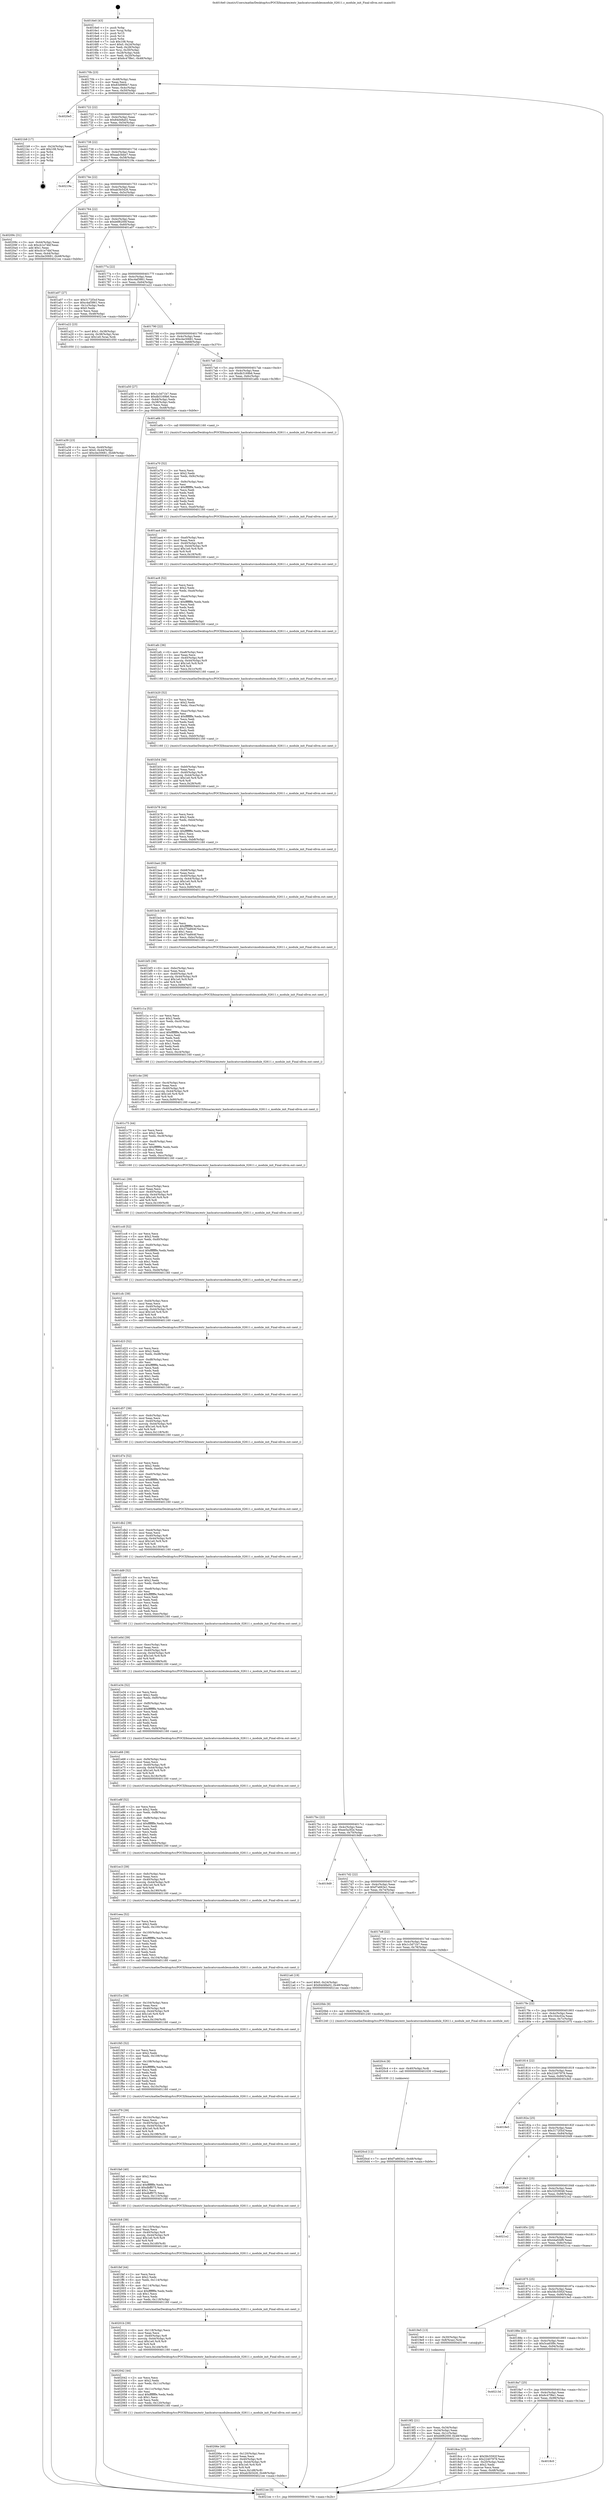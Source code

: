 digraph "0x4016e0" {
  label = "0x4016e0 (/mnt/c/Users/mathe/Desktop/tcc/POCII/binaries/extr_hashcatsrcmodulesmodule_02611.c_module_init_Final-ollvm.out::main(0))"
  labelloc = "t"
  node[shape=record]

  Entry [label="",width=0.3,height=0.3,shape=circle,fillcolor=black,style=filled]
  "0x40170b" [label="{
     0x40170b [23]\l
     | [instrs]\l
     &nbsp;&nbsp;0x40170b \<+3\>: mov -0x48(%rbp),%eax\l
     &nbsp;&nbsp;0x40170e \<+2\>: mov %eax,%ecx\l
     &nbsp;&nbsp;0x401710 \<+6\>: sub $0x83d986b7,%ecx\l
     &nbsp;&nbsp;0x401716 \<+3\>: mov %eax,-0x4c(%rbp)\l
     &nbsp;&nbsp;0x401719 \<+3\>: mov %ecx,-0x50(%rbp)\l
     &nbsp;&nbsp;0x40171c \<+6\>: je 00000000004020e5 \<main+0xa05\>\l
  }"]
  "0x4020e5" [label="{
     0x4020e5\l
  }", style=dashed]
  "0x401722" [label="{
     0x401722 [22]\l
     | [instrs]\l
     &nbsp;&nbsp;0x401722 \<+5\>: jmp 0000000000401727 \<main+0x47\>\l
     &nbsp;&nbsp;0x401727 \<+3\>: mov -0x4c(%rbp),%eax\l
     &nbsp;&nbsp;0x40172a \<+5\>: sub $0x84d48a02,%eax\l
     &nbsp;&nbsp;0x40172f \<+3\>: mov %eax,-0x54(%rbp)\l
     &nbsp;&nbsp;0x401732 \<+6\>: je 00000000004021b9 \<main+0xad9\>\l
  }"]
  Exit [label="",width=0.3,height=0.3,shape=circle,fillcolor=black,style=filled,peripheries=2]
  "0x4021b9" [label="{
     0x4021b9 [17]\l
     | [instrs]\l
     &nbsp;&nbsp;0x4021b9 \<+3\>: mov -0x24(%rbp),%eax\l
     &nbsp;&nbsp;0x4021bc \<+7\>: add $0x108,%rsp\l
     &nbsp;&nbsp;0x4021c3 \<+1\>: pop %rbx\l
     &nbsp;&nbsp;0x4021c4 \<+2\>: pop %r14\l
     &nbsp;&nbsp;0x4021c6 \<+2\>: pop %r15\l
     &nbsp;&nbsp;0x4021c8 \<+1\>: pop %rbp\l
     &nbsp;&nbsp;0x4021c9 \<+1\>: ret\l
  }"]
  "0x401738" [label="{
     0x401738 [22]\l
     | [instrs]\l
     &nbsp;&nbsp;0x401738 \<+5\>: jmp 000000000040173d \<main+0x5d\>\l
     &nbsp;&nbsp;0x40173d \<+3\>: mov -0x4c(%rbp),%eax\l
     &nbsp;&nbsp;0x401740 \<+5\>: sub $0xaab3bbe7,%eax\l
     &nbsp;&nbsp;0x401745 \<+3\>: mov %eax,-0x58(%rbp)\l
     &nbsp;&nbsp;0x401748 \<+6\>: je 000000000040219a \<main+0xaba\>\l
  }"]
  "0x4020cd" [label="{
     0x4020cd [12]\l
     | [instrs]\l
     &nbsp;&nbsp;0x4020cd \<+7\>: movl $0xf7a663e1,-0x48(%rbp)\l
     &nbsp;&nbsp;0x4020d4 \<+5\>: jmp 00000000004021ee \<main+0xb0e\>\l
  }"]
  "0x40219a" [label="{
     0x40219a\l
  }", style=dashed]
  "0x40174e" [label="{
     0x40174e [22]\l
     | [instrs]\l
     &nbsp;&nbsp;0x40174e \<+5\>: jmp 0000000000401753 \<main+0x73\>\l
     &nbsp;&nbsp;0x401753 \<+3\>: mov -0x4c(%rbp),%eax\l
     &nbsp;&nbsp;0x401756 \<+5\>: sub $0xab3b5426,%eax\l
     &nbsp;&nbsp;0x40175b \<+3\>: mov %eax,-0x5c(%rbp)\l
     &nbsp;&nbsp;0x40175e \<+6\>: je 000000000040209c \<main+0x9bc\>\l
  }"]
  "0x4020c4" [label="{
     0x4020c4 [9]\l
     | [instrs]\l
     &nbsp;&nbsp;0x4020c4 \<+4\>: mov -0x40(%rbp),%rdi\l
     &nbsp;&nbsp;0x4020c8 \<+5\>: call 0000000000401030 \<free@plt\>\l
     | [calls]\l
     &nbsp;&nbsp;0x401030 \{1\} (unknown)\l
  }"]
  "0x40209c" [label="{
     0x40209c [31]\l
     | [instrs]\l
     &nbsp;&nbsp;0x40209c \<+3\>: mov -0x44(%rbp),%eax\l
     &nbsp;&nbsp;0x40209f \<+5\>: sub $0xcb1e74bf,%eax\l
     &nbsp;&nbsp;0x4020a4 \<+3\>: add $0x1,%eax\l
     &nbsp;&nbsp;0x4020a7 \<+5\>: add $0xcb1e74bf,%eax\l
     &nbsp;&nbsp;0x4020ac \<+3\>: mov %eax,-0x44(%rbp)\l
     &nbsp;&nbsp;0x4020af \<+7\>: movl $0xcbe30681,-0x48(%rbp)\l
     &nbsp;&nbsp;0x4020b6 \<+5\>: jmp 00000000004021ee \<main+0xb0e\>\l
  }"]
  "0x401764" [label="{
     0x401764 [22]\l
     | [instrs]\l
     &nbsp;&nbsp;0x401764 \<+5\>: jmp 0000000000401769 \<main+0x89\>\l
     &nbsp;&nbsp;0x401769 \<+3\>: mov -0x4c(%rbp),%eax\l
     &nbsp;&nbsp;0x40176c \<+5\>: sub $0xb6f6200f,%eax\l
     &nbsp;&nbsp;0x401771 \<+3\>: mov %eax,-0x60(%rbp)\l
     &nbsp;&nbsp;0x401774 \<+6\>: je 0000000000401a07 \<main+0x327\>\l
  }"]
  "0x40206e" [label="{
     0x40206e [46]\l
     | [instrs]\l
     &nbsp;&nbsp;0x40206e \<+6\>: mov -0x120(%rbp),%ecx\l
     &nbsp;&nbsp;0x402074 \<+3\>: imul %eax,%ecx\l
     &nbsp;&nbsp;0x402077 \<+4\>: mov -0x40(%rbp),%r8\l
     &nbsp;&nbsp;0x40207b \<+4\>: movslq -0x44(%rbp),%r9\l
     &nbsp;&nbsp;0x40207f \<+7\>: imul $0x1e0,%r9,%r9\l
     &nbsp;&nbsp;0x402086 \<+3\>: add %r9,%r8\l
     &nbsp;&nbsp;0x402089 \<+7\>: mov %ecx,0x1d8(%r8)\l
     &nbsp;&nbsp;0x402090 \<+7\>: movl $0xab3b5426,-0x48(%rbp)\l
     &nbsp;&nbsp;0x402097 \<+5\>: jmp 00000000004021ee \<main+0xb0e\>\l
  }"]
  "0x401a07" [label="{
     0x401a07 [27]\l
     | [instrs]\l
     &nbsp;&nbsp;0x401a07 \<+5\>: mov $0x3172f3cf,%eax\l
     &nbsp;&nbsp;0x401a0c \<+5\>: mov $0xc4af3861,%ecx\l
     &nbsp;&nbsp;0x401a11 \<+3\>: mov -0x1c(%rbp),%edx\l
     &nbsp;&nbsp;0x401a14 \<+3\>: cmp $0x0,%edx\l
     &nbsp;&nbsp;0x401a17 \<+3\>: cmove %ecx,%eax\l
     &nbsp;&nbsp;0x401a1a \<+3\>: mov %eax,-0x48(%rbp)\l
     &nbsp;&nbsp;0x401a1d \<+5\>: jmp 00000000004021ee \<main+0xb0e\>\l
  }"]
  "0x40177a" [label="{
     0x40177a [22]\l
     | [instrs]\l
     &nbsp;&nbsp;0x40177a \<+5\>: jmp 000000000040177f \<main+0x9f\>\l
     &nbsp;&nbsp;0x40177f \<+3\>: mov -0x4c(%rbp),%eax\l
     &nbsp;&nbsp;0x401782 \<+5\>: sub $0xc4af3861,%eax\l
     &nbsp;&nbsp;0x401787 \<+3\>: mov %eax,-0x64(%rbp)\l
     &nbsp;&nbsp;0x40178a \<+6\>: je 0000000000401a22 \<main+0x342\>\l
  }"]
  "0x402042" [label="{
     0x402042 [44]\l
     | [instrs]\l
     &nbsp;&nbsp;0x402042 \<+2\>: xor %ecx,%ecx\l
     &nbsp;&nbsp;0x402044 \<+5\>: mov $0x2,%edx\l
     &nbsp;&nbsp;0x402049 \<+6\>: mov %edx,-0x11c(%rbp)\l
     &nbsp;&nbsp;0x40204f \<+1\>: cltd\l
     &nbsp;&nbsp;0x402050 \<+6\>: mov -0x11c(%rbp),%esi\l
     &nbsp;&nbsp;0x402056 \<+2\>: idiv %esi\l
     &nbsp;&nbsp;0x402058 \<+6\>: imul $0xfffffffe,%edx,%edx\l
     &nbsp;&nbsp;0x40205e \<+3\>: sub $0x1,%ecx\l
     &nbsp;&nbsp;0x402061 \<+2\>: sub %ecx,%edx\l
     &nbsp;&nbsp;0x402063 \<+6\>: mov %edx,-0x120(%rbp)\l
     &nbsp;&nbsp;0x402069 \<+5\>: call 0000000000401160 \<next_i\>\l
     | [calls]\l
     &nbsp;&nbsp;0x401160 \{1\} (/mnt/c/Users/mathe/Desktop/tcc/POCII/binaries/extr_hashcatsrcmodulesmodule_02611.c_module_init_Final-ollvm.out::next_i)\l
  }"]
  "0x401a22" [label="{
     0x401a22 [23]\l
     | [instrs]\l
     &nbsp;&nbsp;0x401a22 \<+7\>: movl $0x1,-0x38(%rbp)\l
     &nbsp;&nbsp;0x401a29 \<+4\>: movslq -0x38(%rbp),%rax\l
     &nbsp;&nbsp;0x401a2d \<+7\>: imul $0x1e0,%rax,%rdi\l
     &nbsp;&nbsp;0x401a34 \<+5\>: call 0000000000401050 \<malloc@plt\>\l
     | [calls]\l
     &nbsp;&nbsp;0x401050 \{1\} (unknown)\l
  }"]
  "0x401790" [label="{
     0x401790 [22]\l
     | [instrs]\l
     &nbsp;&nbsp;0x401790 \<+5\>: jmp 0000000000401795 \<main+0xb5\>\l
     &nbsp;&nbsp;0x401795 \<+3\>: mov -0x4c(%rbp),%eax\l
     &nbsp;&nbsp;0x401798 \<+5\>: sub $0xcbe30681,%eax\l
     &nbsp;&nbsp;0x40179d \<+3\>: mov %eax,-0x68(%rbp)\l
     &nbsp;&nbsp;0x4017a0 \<+6\>: je 0000000000401a50 \<main+0x370\>\l
  }"]
  "0x40201b" [label="{
     0x40201b [39]\l
     | [instrs]\l
     &nbsp;&nbsp;0x40201b \<+6\>: mov -0x118(%rbp),%ecx\l
     &nbsp;&nbsp;0x402021 \<+3\>: imul %eax,%ecx\l
     &nbsp;&nbsp;0x402024 \<+4\>: mov -0x40(%rbp),%r8\l
     &nbsp;&nbsp;0x402028 \<+4\>: movslq -0x44(%rbp),%r9\l
     &nbsp;&nbsp;0x40202c \<+7\>: imul $0x1e0,%r9,%r9\l
     &nbsp;&nbsp;0x402033 \<+3\>: add %r9,%r8\l
     &nbsp;&nbsp;0x402036 \<+7\>: mov %ecx,0x1d4(%r8)\l
     &nbsp;&nbsp;0x40203d \<+5\>: call 0000000000401160 \<next_i\>\l
     | [calls]\l
     &nbsp;&nbsp;0x401160 \{1\} (/mnt/c/Users/mathe/Desktop/tcc/POCII/binaries/extr_hashcatsrcmodulesmodule_02611.c_module_init_Final-ollvm.out::next_i)\l
  }"]
  "0x401a50" [label="{
     0x401a50 [27]\l
     | [instrs]\l
     &nbsp;&nbsp;0x401a50 \<+5\>: mov $0x1c3d71b7,%eax\l
     &nbsp;&nbsp;0x401a55 \<+5\>: mov $0xdb3169b6,%ecx\l
     &nbsp;&nbsp;0x401a5a \<+3\>: mov -0x44(%rbp),%edx\l
     &nbsp;&nbsp;0x401a5d \<+3\>: cmp -0x38(%rbp),%edx\l
     &nbsp;&nbsp;0x401a60 \<+3\>: cmovl %ecx,%eax\l
     &nbsp;&nbsp;0x401a63 \<+3\>: mov %eax,-0x48(%rbp)\l
     &nbsp;&nbsp;0x401a66 \<+5\>: jmp 00000000004021ee \<main+0xb0e\>\l
  }"]
  "0x4017a6" [label="{
     0x4017a6 [22]\l
     | [instrs]\l
     &nbsp;&nbsp;0x4017a6 \<+5\>: jmp 00000000004017ab \<main+0xcb\>\l
     &nbsp;&nbsp;0x4017ab \<+3\>: mov -0x4c(%rbp),%eax\l
     &nbsp;&nbsp;0x4017ae \<+5\>: sub $0xdb3169b6,%eax\l
     &nbsp;&nbsp;0x4017b3 \<+3\>: mov %eax,-0x6c(%rbp)\l
     &nbsp;&nbsp;0x4017b6 \<+6\>: je 0000000000401a6b \<main+0x38b\>\l
  }"]
  "0x401fef" [label="{
     0x401fef [44]\l
     | [instrs]\l
     &nbsp;&nbsp;0x401fef \<+2\>: xor %ecx,%ecx\l
     &nbsp;&nbsp;0x401ff1 \<+5\>: mov $0x2,%edx\l
     &nbsp;&nbsp;0x401ff6 \<+6\>: mov %edx,-0x114(%rbp)\l
     &nbsp;&nbsp;0x401ffc \<+1\>: cltd\l
     &nbsp;&nbsp;0x401ffd \<+6\>: mov -0x114(%rbp),%esi\l
     &nbsp;&nbsp;0x402003 \<+2\>: idiv %esi\l
     &nbsp;&nbsp;0x402005 \<+6\>: imul $0xfffffffe,%edx,%edx\l
     &nbsp;&nbsp;0x40200b \<+3\>: sub $0x1,%ecx\l
     &nbsp;&nbsp;0x40200e \<+2\>: sub %ecx,%edx\l
     &nbsp;&nbsp;0x402010 \<+6\>: mov %edx,-0x118(%rbp)\l
     &nbsp;&nbsp;0x402016 \<+5\>: call 0000000000401160 \<next_i\>\l
     | [calls]\l
     &nbsp;&nbsp;0x401160 \{1\} (/mnt/c/Users/mathe/Desktop/tcc/POCII/binaries/extr_hashcatsrcmodulesmodule_02611.c_module_init_Final-ollvm.out::next_i)\l
  }"]
  "0x401a6b" [label="{
     0x401a6b [5]\l
     | [instrs]\l
     &nbsp;&nbsp;0x401a6b \<+5\>: call 0000000000401160 \<next_i\>\l
     | [calls]\l
     &nbsp;&nbsp;0x401160 \{1\} (/mnt/c/Users/mathe/Desktop/tcc/POCII/binaries/extr_hashcatsrcmodulesmodule_02611.c_module_init_Final-ollvm.out::next_i)\l
  }"]
  "0x4017bc" [label="{
     0x4017bc [22]\l
     | [instrs]\l
     &nbsp;&nbsp;0x4017bc \<+5\>: jmp 00000000004017c1 \<main+0xe1\>\l
     &nbsp;&nbsp;0x4017c1 \<+3\>: mov -0x4c(%rbp),%eax\l
     &nbsp;&nbsp;0x4017c4 \<+5\>: sub $0xee5a3f2e,%eax\l
     &nbsp;&nbsp;0x4017c9 \<+3\>: mov %eax,-0x70(%rbp)\l
     &nbsp;&nbsp;0x4017cc \<+6\>: je 00000000004019d9 \<main+0x2f9\>\l
  }"]
  "0x401fc8" [label="{
     0x401fc8 [39]\l
     | [instrs]\l
     &nbsp;&nbsp;0x401fc8 \<+6\>: mov -0x110(%rbp),%ecx\l
     &nbsp;&nbsp;0x401fce \<+3\>: imul %eax,%ecx\l
     &nbsp;&nbsp;0x401fd1 \<+4\>: mov -0x40(%rbp),%r8\l
     &nbsp;&nbsp;0x401fd5 \<+4\>: movslq -0x44(%rbp),%r9\l
     &nbsp;&nbsp;0x401fd9 \<+7\>: imul $0x1e0,%r9,%r9\l
     &nbsp;&nbsp;0x401fe0 \<+3\>: add %r9,%r8\l
     &nbsp;&nbsp;0x401fe3 \<+7\>: mov %ecx,0x1d0(%r8)\l
     &nbsp;&nbsp;0x401fea \<+5\>: call 0000000000401160 \<next_i\>\l
     | [calls]\l
     &nbsp;&nbsp;0x401160 \{1\} (/mnt/c/Users/mathe/Desktop/tcc/POCII/binaries/extr_hashcatsrcmodulesmodule_02611.c_module_init_Final-ollvm.out::next_i)\l
  }"]
  "0x4019d9" [label="{
     0x4019d9\l
  }", style=dashed]
  "0x4017d2" [label="{
     0x4017d2 [22]\l
     | [instrs]\l
     &nbsp;&nbsp;0x4017d2 \<+5\>: jmp 00000000004017d7 \<main+0xf7\>\l
     &nbsp;&nbsp;0x4017d7 \<+3\>: mov -0x4c(%rbp),%eax\l
     &nbsp;&nbsp;0x4017da \<+5\>: sub $0xf7a663e1,%eax\l
     &nbsp;&nbsp;0x4017df \<+3\>: mov %eax,-0x74(%rbp)\l
     &nbsp;&nbsp;0x4017e2 \<+6\>: je 00000000004021a6 \<main+0xac6\>\l
  }"]
  "0x401fa0" [label="{
     0x401fa0 [40]\l
     | [instrs]\l
     &nbsp;&nbsp;0x401fa0 \<+5\>: mov $0x2,%ecx\l
     &nbsp;&nbsp;0x401fa5 \<+1\>: cltd\l
     &nbsp;&nbsp;0x401fa6 \<+2\>: idiv %ecx\l
     &nbsp;&nbsp;0x401fa8 \<+6\>: imul $0xfffffffe,%edx,%ecx\l
     &nbsp;&nbsp;0x401fae \<+6\>: sub $0xdbff075,%ecx\l
     &nbsp;&nbsp;0x401fb4 \<+3\>: add $0x1,%ecx\l
     &nbsp;&nbsp;0x401fb7 \<+6\>: add $0xdbff075,%ecx\l
     &nbsp;&nbsp;0x401fbd \<+6\>: mov %ecx,-0x110(%rbp)\l
     &nbsp;&nbsp;0x401fc3 \<+5\>: call 0000000000401160 \<next_i\>\l
     | [calls]\l
     &nbsp;&nbsp;0x401160 \{1\} (/mnt/c/Users/mathe/Desktop/tcc/POCII/binaries/extr_hashcatsrcmodulesmodule_02611.c_module_init_Final-ollvm.out::next_i)\l
  }"]
  "0x4021a6" [label="{
     0x4021a6 [19]\l
     | [instrs]\l
     &nbsp;&nbsp;0x4021a6 \<+7\>: movl $0x0,-0x24(%rbp)\l
     &nbsp;&nbsp;0x4021ad \<+7\>: movl $0x84d48a02,-0x48(%rbp)\l
     &nbsp;&nbsp;0x4021b4 \<+5\>: jmp 00000000004021ee \<main+0xb0e\>\l
  }"]
  "0x4017e8" [label="{
     0x4017e8 [22]\l
     | [instrs]\l
     &nbsp;&nbsp;0x4017e8 \<+5\>: jmp 00000000004017ed \<main+0x10d\>\l
     &nbsp;&nbsp;0x4017ed \<+3\>: mov -0x4c(%rbp),%eax\l
     &nbsp;&nbsp;0x4017f0 \<+5\>: sub $0x1c3d71b7,%eax\l
     &nbsp;&nbsp;0x4017f5 \<+3\>: mov %eax,-0x78(%rbp)\l
     &nbsp;&nbsp;0x4017f8 \<+6\>: je 00000000004020bb \<main+0x9db\>\l
  }"]
  "0x401f79" [label="{
     0x401f79 [39]\l
     | [instrs]\l
     &nbsp;&nbsp;0x401f79 \<+6\>: mov -0x10c(%rbp),%ecx\l
     &nbsp;&nbsp;0x401f7f \<+3\>: imul %eax,%ecx\l
     &nbsp;&nbsp;0x401f82 \<+4\>: mov -0x40(%rbp),%r8\l
     &nbsp;&nbsp;0x401f86 \<+4\>: movslq -0x44(%rbp),%r9\l
     &nbsp;&nbsp;0x401f8a \<+7\>: imul $0x1e0,%r9,%r9\l
     &nbsp;&nbsp;0x401f91 \<+3\>: add %r9,%r8\l
     &nbsp;&nbsp;0x401f94 \<+7\>: mov %ecx,0x198(%r8)\l
     &nbsp;&nbsp;0x401f9b \<+5\>: call 0000000000401160 \<next_i\>\l
     | [calls]\l
     &nbsp;&nbsp;0x401160 \{1\} (/mnt/c/Users/mathe/Desktop/tcc/POCII/binaries/extr_hashcatsrcmodulesmodule_02611.c_module_init_Final-ollvm.out::next_i)\l
  }"]
  "0x4020bb" [label="{
     0x4020bb [9]\l
     | [instrs]\l
     &nbsp;&nbsp;0x4020bb \<+4\>: mov -0x40(%rbp),%rdi\l
     &nbsp;&nbsp;0x4020bf \<+5\>: call 0000000000401240 \<module_init\>\l
     | [calls]\l
     &nbsp;&nbsp;0x401240 \{1\} (/mnt/c/Users/mathe/Desktop/tcc/POCII/binaries/extr_hashcatsrcmodulesmodule_02611.c_module_init_Final-ollvm.out::module_init)\l
  }"]
  "0x4017fe" [label="{
     0x4017fe [22]\l
     | [instrs]\l
     &nbsp;&nbsp;0x4017fe \<+5\>: jmp 0000000000401803 \<main+0x123\>\l
     &nbsp;&nbsp;0x401803 \<+3\>: mov -0x4c(%rbp),%eax\l
     &nbsp;&nbsp;0x401806 \<+5\>: sub $0x1fcbc02a,%eax\l
     &nbsp;&nbsp;0x40180b \<+3\>: mov %eax,-0x7c(%rbp)\l
     &nbsp;&nbsp;0x40180e \<+6\>: je 0000000000401975 \<main+0x295\>\l
  }"]
  "0x401f45" [label="{
     0x401f45 [52]\l
     | [instrs]\l
     &nbsp;&nbsp;0x401f45 \<+2\>: xor %ecx,%ecx\l
     &nbsp;&nbsp;0x401f47 \<+5\>: mov $0x2,%edx\l
     &nbsp;&nbsp;0x401f4c \<+6\>: mov %edx,-0x108(%rbp)\l
     &nbsp;&nbsp;0x401f52 \<+1\>: cltd\l
     &nbsp;&nbsp;0x401f53 \<+6\>: mov -0x108(%rbp),%esi\l
     &nbsp;&nbsp;0x401f59 \<+2\>: idiv %esi\l
     &nbsp;&nbsp;0x401f5b \<+6\>: imul $0xfffffffe,%edx,%edx\l
     &nbsp;&nbsp;0x401f61 \<+2\>: mov %ecx,%edi\l
     &nbsp;&nbsp;0x401f63 \<+2\>: sub %edx,%edi\l
     &nbsp;&nbsp;0x401f65 \<+2\>: mov %ecx,%edx\l
     &nbsp;&nbsp;0x401f67 \<+3\>: sub $0x1,%edx\l
     &nbsp;&nbsp;0x401f6a \<+2\>: add %edx,%edi\l
     &nbsp;&nbsp;0x401f6c \<+2\>: sub %edi,%ecx\l
     &nbsp;&nbsp;0x401f6e \<+6\>: mov %ecx,-0x10c(%rbp)\l
     &nbsp;&nbsp;0x401f74 \<+5\>: call 0000000000401160 \<next_i\>\l
     | [calls]\l
     &nbsp;&nbsp;0x401160 \{1\} (/mnt/c/Users/mathe/Desktop/tcc/POCII/binaries/extr_hashcatsrcmodulesmodule_02611.c_module_init_Final-ollvm.out::next_i)\l
  }"]
  "0x401975" [label="{
     0x401975\l
  }", style=dashed]
  "0x401814" [label="{
     0x401814 [22]\l
     | [instrs]\l
     &nbsp;&nbsp;0x401814 \<+5\>: jmp 0000000000401819 \<main+0x139\>\l
     &nbsp;&nbsp;0x401819 \<+3\>: mov -0x4c(%rbp),%eax\l
     &nbsp;&nbsp;0x40181c \<+5\>: sub $0x22407979,%eax\l
     &nbsp;&nbsp;0x401821 \<+3\>: mov %eax,-0x80(%rbp)\l
     &nbsp;&nbsp;0x401824 \<+6\>: je 00000000004018e5 \<main+0x205\>\l
  }"]
  "0x401f1e" [label="{
     0x401f1e [39]\l
     | [instrs]\l
     &nbsp;&nbsp;0x401f1e \<+6\>: mov -0x104(%rbp),%ecx\l
     &nbsp;&nbsp;0x401f24 \<+3\>: imul %eax,%ecx\l
     &nbsp;&nbsp;0x401f27 \<+4\>: mov -0x40(%rbp),%r8\l
     &nbsp;&nbsp;0x401f2b \<+4\>: movslq -0x44(%rbp),%r9\l
     &nbsp;&nbsp;0x401f2f \<+7\>: imul $0x1e0,%r9,%r9\l
     &nbsp;&nbsp;0x401f36 \<+3\>: add %r9,%r8\l
     &nbsp;&nbsp;0x401f39 \<+7\>: mov %ecx,0x194(%r8)\l
     &nbsp;&nbsp;0x401f40 \<+5\>: call 0000000000401160 \<next_i\>\l
     | [calls]\l
     &nbsp;&nbsp;0x401160 \{1\} (/mnt/c/Users/mathe/Desktop/tcc/POCII/binaries/extr_hashcatsrcmodulesmodule_02611.c_module_init_Final-ollvm.out::next_i)\l
  }"]
  "0x4018e5" [label="{
     0x4018e5\l
  }", style=dashed]
  "0x40182a" [label="{
     0x40182a [25]\l
     | [instrs]\l
     &nbsp;&nbsp;0x40182a \<+5\>: jmp 000000000040182f \<main+0x14f\>\l
     &nbsp;&nbsp;0x40182f \<+3\>: mov -0x4c(%rbp),%eax\l
     &nbsp;&nbsp;0x401832 \<+5\>: sub $0x3172f3cf,%eax\l
     &nbsp;&nbsp;0x401837 \<+6\>: mov %eax,-0x84(%rbp)\l
     &nbsp;&nbsp;0x40183d \<+6\>: je 00000000004020d9 \<main+0x9f9\>\l
  }"]
  "0x401eea" [label="{
     0x401eea [52]\l
     | [instrs]\l
     &nbsp;&nbsp;0x401eea \<+2\>: xor %ecx,%ecx\l
     &nbsp;&nbsp;0x401eec \<+5\>: mov $0x2,%edx\l
     &nbsp;&nbsp;0x401ef1 \<+6\>: mov %edx,-0x100(%rbp)\l
     &nbsp;&nbsp;0x401ef7 \<+1\>: cltd\l
     &nbsp;&nbsp;0x401ef8 \<+6\>: mov -0x100(%rbp),%esi\l
     &nbsp;&nbsp;0x401efe \<+2\>: idiv %esi\l
     &nbsp;&nbsp;0x401f00 \<+6\>: imul $0xfffffffe,%edx,%edx\l
     &nbsp;&nbsp;0x401f06 \<+2\>: mov %ecx,%edi\l
     &nbsp;&nbsp;0x401f08 \<+2\>: sub %edx,%edi\l
     &nbsp;&nbsp;0x401f0a \<+2\>: mov %ecx,%edx\l
     &nbsp;&nbsp;0x401f0c \<+3\>: sub $0x1,%edx\l
     &nbsp;&nbsp;0x401f0f \<+2\>: add %edx,%edi\l
     &nbsp;&nbsp;0x401f11 \<+2\>: sub %edi,%ecx\l
     &nbsp;&nbsp;0x401f13 \<+6\>: mov %ecx,-0x104(%rbp)\l
     &nbsp;&nbsp;0x401f19 \<+5\>: call 0000000000401160 \<next_i\>\l
     | [calls]\l
     &nbsp;&nbsp;0x401160 \{1\} (/mnt/c/Users/mathe/Desktop/tcc/POCII/binaries/extr_hashcatsrcmodulesmodule_02611.c_module_init_Final-ollvm.out::next_i)\l
  }"]
  "0x4020d9" [label="{
     0x4020d9\l
  }", style=dashed]
  "0x401843" [label="{
     0x401843 [25]\l
     | [instrs]\l
     &nbsp;&nbsp;0x401843 \<+5\>: jmp 0000000000401848 \<main+0x168\>\l
     &nbsp;&nbsp;0x401848 \<+3\>: mov -0x4c(%rbp),%eax\l
     &nbsp;&nbsp;0x40184b \<+5\>: sub $0x32f29048,%eax\l
     &nbsp;&nbsp;0x401850 \<+6\>: mov %eax,-0x88(%rbp)\l
     &nbsp;&nbsp;0x401856 \<+6\>: je 00000000004021e2 \<main+0xb02\>\l
  }"]
  "0x401ec3" [label="{
     0x401ec3 [39]\l
     | [instrs]\l
     &nbsp;&nbsp;0x401ec3 \<+6\>: mov -0xfc(%rbp),%ecx\l
     &nbsp;&nbsp;0x401ec9 \<+3\>: imul %eax,%ecx\l
     &nbsp;&nbsp;0x401ecc \<+4\>: mov -0x40(%rbp),%r8\l
     &nbsp;&nbsp;0x401ed0 \<+4\>: movslq -0x44(%rbp),%r9\l
     &nbsp;&nbsp;0x401ed4 \<+7\>: imul $0x1e0,%r9,%r9\l
     &nbsp;&nbsp;0x401edb \<+3\>: add %r9,%r8\l
     &nbsp;&nbsp;0x401ede \<+7\>: mov %ecx,0x190(%r8)\l
     &nbsp;&nbsp;0x401ee5 \<+5\>: call 0000000000401160 \<next_i\>\l
     | [calls]\l
     &nbsp;&nbsp;0x401160 \{1\} (/mnt/c/Users/mathe/Desktop/tcc/POCII/binaries/extr_hashcatsrcmodulesmodule_02611.c_module_init_Final-ollvm.out::next_i)\l
  }"]
  "0x4021e2" [label="{
     0x4021e2\l
  }", style=dashed]
  "0x40185c" [label="{
     0x40185c [25]\l
     | [instrs]\l
     &nbsp;&nbsp;0x40185c \<+5\>: jmp 0000000000401861 \<main+0x181\>\l
     &nbsp;&nbsp;0x401861 \<+3\>: mov -0x4c(%rbp),%eax\l
     &nbsp;&nbsp;0x401864 \<+5\>: sub $0x44af2bf9,%eax\l
     &nbsp;&nbsp;0x401869 \<+6\>: mov %eax,-0x8c(%rbp)\l
     &nbsp;&nbsp;0x40186f \<+6\>: je 00000000004021ca \<main+0xaea\>\l
  }"]
  "0x401e8f" [label="{
     0x401e8f [52]\l
     | [instrs]\l
     &nbsp;&nbsp;0x401e8f \<+2\>: xor %ecx,%ecx\l
     &nbsp;&nbsp;0x401e91 \<+5\>: mov $0x2,%edx\l
     &nbsp;&nbsp;0x401e96 \<+6\>: mov %edx,-0xf8(%rbp)\l
     &nbsp;&nbsp;0x401e9c \<+1\>: cltd\l
     &nbsp;&nbsp;0x401e9d \<+6\>: mov -0xf8(%rbp),%esi\l
     &nbsp;&nbsp;0x401ea3 \<+2\>: idiv %esi\l
     &nbsp;&nbsp;0x401ea5 \<+6\>: imul $0xfffffffe,%edx,%edx\l
     &nbsp;&nbsp;0x401eab \<+2\>: mov %ecx,%edi\l
     &nbsp;&nbsp;0x401ead \<+2\>: sub %edx,%edi\l
     &nbsp;&nbsp;0x401eaf \<+2\>: mov %ecx,%edx\l
     &nbsp;&nbsp;0x401eb1 \<+3\>: sub $0x1,%edx\l
     &nbsp;&nbsp;0x401eb4 \<+2\>: add %edx,%edi\l
     &nbsp;&nbsp;0x401eb6 \<+2\>: sub %edi,%ecx\l
     &nbsp;&nbsp;0x401eb8 \<+6\>: mov %ecx,-0xfc(%rbp)\l
     &nbsp;&nbsp;0x401ebe \<+5\>: call 0000000000401160 \<next_i\>\l
     | [calls]\l
     &nbsp;&nbsp;0x401160 \{1\} (/mnt/c/Users/mathe/Desktop/tcc/POCII/binaries/extr_hashcatsrcmodulesmodule_02611.c_module_init_Final-ollvm.out::next_i)\l
  }"]
  "0x4021ca" [label="{
     0x4021ca\l
  }", style=dashed]
  "0x401875" [label="{
     0x401875 [25]\l
     | [instrs]\l
     &nbsp;&nbsp;0x401875 \<+5\>: jmp 000000000040187a \<main+0x19a\>\l
     &nbsp;&nbsp;0x40187a \<+3\>: mov -0x4c(%rbp),%eax\l
     &nbsp;&nbsp;0x40187d \<+5\>: sub $0x58c5592f,%eax\l
     &nbsp;&nbsp;0x401882 \<+6\>: mov %eax,-0x90(%rbp)\l
     &nbsp;&nbsp;0x401888 \<+6\>: je 00000000004019e5 \<main+0x305\>\l
  }"]
  "0x401e68" [label="{
     0x401e68 [39]\l
     | [instrs]\l
     &nbsp;&nbsp;0x401e68 \<+6\>: mov -0xf4(%rbp),%ecx\l
     &nbsp;&nbsp;0x401e6e \<+3\>: imul %eax,%ecx\l
     &nbsp;&nbsp;0x401e71 \<+4\>: mov -0x40(%rbp),%r8\l
     &nbsp;&nbsp;0x401e75 \<+4\>: movslq -0x44(%rbp),%r9\l
     &nbsp;&nbsp;0x401e79 \<+7\>: imul $0x1e0,%r9,%r9\l
     &nbsp;&nbsp;0x401e80 \<+3\>: add %r9,%r8\l
     &nbsp;&nbsp;0x401e83 \<+7\>: mov %ecx,0x18c(%r8)\l
     &nbsp;&nbsp;0x401e8a \<+5\>: call 0000000000401160 \<next_i\>\l
     | [calls]\l
     &nbsp;&nbsp;0x401160 \{1\} (/mnt/c/Users/mathe/Desktop/tcc/POCII/binaries/extr_hashcatsrcmodulesmodule_02611.c_module_init_Final-ollvm.out::next_i)\l
  }"]
  "0x4019e5" [label="{
     0x4019e5 [13]\l
     | [instrs]\l
     &nbsp;&nbsp;0x4019e5 \<+4\>: mov -0x30(%rbp),%rax\l
     &nbsp;&nbsp;0x4019e9 \<+4\>: mov 0x8(%rax),%rdi\l
     &nbsp;&nbsp;0x4019ed \<+5\>: call 0000000000401060 \<atoi@plt\>\l
     | [calls]\l
     &nbsp;&nbsp;0x401060 \{1\} (unknown)\l
  }"]
  "0x40188e" [label="{
     0x40188e [25]\l
     | [instrs]\l
     &nbsp;&nbsp;0x40188e \<+5\>: jmp 0000000000401893 \<main+0x1b3\>\l
     &nbsp;&nbsp;0x401893 \<+3\>: mov -0x4c(%rbp),%eax\l
     &nbsp;&nbsp;0x401896 \<+5\>: sub $0x5ca65f9c,%eax\l
     &nbsp;&nbsp;0x40189b \<+6\>: mov %eax,-0x94(%rbp)\l
     &nbsp;&nbsp;0x4018a1 \<+6\>: je 000000000040213d \<main+0xa5d\>\l
  }"]
  "0x401e34" [label="{
     0x401e34 [52]\l
     | [instrs]\l
     &nbsp;&nbsp;0x401e34 \<+2\>: xor %ecx,%ecx\l
     &nbsp;&nbsp;0x401e36 \<+5\>: mov $0x2,%edx\l
     &nbsp;&nbsp;0x401e3b \<+6\>: mov %edx,-0xf0(%rbp)\l
     &nbsp;&nbsp;0x401e41 \<+1\>: cltd\l
     &nbsp;&nbsp;0x401e42 \<+6\>: mov -0xf0(%rbp),%esi\l
     &nbsp;&nbsp;0x401e48 \<+2\>: idiv %esi\l
     &nbsp;&nbsp;0x401e4a \<+6\>: imul $0xfffffffe,%edx,%edx\l
     &nbsp;&nbsp;0x401e50 \<+2\>: mov %ecx,%edi\l
     &nbsp;&nbsp;0x401e52 \<+2\>: sub %edx,%edi\l
     &nbsp;&nbsp;0x401e54 \<+2\>: mov %ecx,%edx\l
     &nbsp;&nbsp;0x401e56 \<+3\>: sub $0x1,%edx\l
     &nbsp;&nbsp;0x401e59 \<+2\>: add %edx,%edi\l
     &nbsp;&nbsp;0x401e5b \<+2\>: sub %edi,%ecx\l
     &nbsp;&nbsp;0x401e5d \<+6\>: mov %ecx,-0xf4(%rbp)\l
     &nbsp;&nbsp;0x401e63 \<+5\>: call 0000000000401160 \<next_i\>\l
     | [calls]\l
     &nbsp;&nbsp;0x401160 \{1\} (/mnt/c/Users/mathe/Desktop/tcc/POCII/binaries/extr_hashcatsrcmodulesmodule_02611.c_module_init_Final-ollvm.out::next_i)\l
  }"]
  "0x40213d" [label="{
     0x40213d\l
  }", style=dashed]
  "0x4018a7" [label="{
     0x4018a7 [25]\l
     | [instrs]\l
     &nbsp;&nbsp;0x4018a7 \<+5\>: jmp 00000000004018ac \<main+0x1cc\>\l
     &nbsp;&nbsp;0x4018ac \<+3\>: mov -0x4c(%rbp),%eax\l
     &nbsp;&nbsp;0x4018af \<+5\>: sub $0x6c47f8e1,%eax\l
     &nbsp;&nbsp;0x4018b4 \<+6\>: mov %eax,-0x98(%rbp)\l
     &nbsp;&nbsp;0x4018ba \<+6\>: je 00000000004018ca \<main+0x1ea\>\l
  }"]
  "0x401e0d" [label="{
     0x401e0d [39]\l
     | [instrs]\l
     &nbsp;&nbsp;0x401e0d \<+6\>: mov -0xec(%rbp),%ecx\l
     &nbsp;&nbsp;0x401e13 \<+3\>: imul %eax,%ecx\l
     &nbsp;&nbsp;0x401e16 \<+4\>: mov -0x40(%rbp),%r8\l
     &nbsp;&nbsp;0x401e1a \<+4\>: movslq -0x44(%rbp),%r9\l
     &nbsp;&nbsp;0x401e1e \<+7\>: imul $0x1e0,%r9,%r9\l
     &nbsp;&nbsp;0x401e25 \<+3\>: add %r9,%r8\l
     &nbsp;&nbsp;0x401e28 \<+7\>: mov %ecx,0x188(%r8)\l
     &nbsp;&nbsp;0x401e2f \<+5\>: call 0000000000401160 \<next_i\>\l
     | [calls]\l
     &nbsp;&nbsp;0x401160 \{1\} (/mnt/c/Users/mathe/Desktop/tcc/POCII/binaries/extr_hashcatsrcmodulesmodule_02611.c_module_init_Final-ollvm.out::next_i)\l
  }"]
  "0x4018ca" [label="{
     0x4018ca [27]\l
     | [instrs]\l
     &nbsp;&nbsp;0x4018ca \<+5\>: mov $0x58c5592f,%eax\l
     &nbsp;&nbsp;0x4018cf \<+5\>: mov $0x22407979,%ecx\l
     &nbsp;&nbsp;0x4018d4 \<+3\>: mov -0x20(%rbp),%edx\l
     &nbsp;&nbsp;0x4018d7 \<+3\>: cmp $0x2,%edx\l
     &nbsp;&nbsp;0x4018da \<+3\>: cmovne %ecx,%eax\l
     &nbsp;&nbsp;0x4018dd \<+3\>: mov %eax,-0x48(%rbp)\l
     &nbsp;&nbsp;0x4018e0 \<+5\>: jmp 00000000004021ee \<main+0xb0e\>\l
  }"]
  "0x4018c0" [label="{
     0x4018c0\l
  }", style=dashed]
  "0x4021ee" [label="{
     0x4021ee [5]\l
     | [instrs]\l
     &nbsp;&nbsp;0x4021ee \<+5\>: jmp 000000000040170b \<main+0x2b\>\l
  }"]
  "0x4016e0" [label="{
     0x4016e0 [43]\l
     | [instrs]\l
     &nbsp;&nbsp;0x4016e0 \<+1\>: push %rbp\l
     &nbsp;&nbsp;0x4016e1 \<+3\>: mov %rsp,%rbp\l
     &nbsp;&nbsp;0x4016e4 \<+2\>: push %r15\l
     &nbsp;&nbsp;0x4016e6 \<+2\>: push %r14\l
     &nbsp;&nbsp;0x4016e8 \<+1\>: push %rbx\l
     &nbsp;&nbsp;0x4016e9 \<+7\>: sub $0x108,%rsp\l
     &nbsp;&nbsp;0x4016f0 \<+7\>: movl $0x0,-0x24(%rbp)\l
     &nbsp;&nbsp;0x4016f7 \<+3\>: mov %edi,-0x28(%rbp)\l
     &nbsp;&nbsp;0x4016fa \<+4\>: mov %rsi,-0x30(%rbp)\l
     &nbsp;&nbsp;0x4016fe \<+3\>: mov -0x28(%rbp),%edi\l
     &nbsp;&nbsp;0x401701 \<+3\>: mov %edi,-0x20(%rbp)\l
     &nbsp;&nbsp;0x401704 \<+7\>: movl $0x6c47f8e1,-0x48(%rbp)\l
  }"]
  "0x4019f2" [label="{
     0x4019f2 [21]\l
     | [instrs]\l
     &nbsp;&nbsp;0x4019f2 \<+3\>: mov %eax,-0x34(%rbp)\l
     &nbsp;&nbsp;0x4019f5 \<+3\>: mov -0x34(%rbp),%eax\l
     &nbsp;&nbsp;0x4019f8 \<+3\>: mov %eax,-0x1c(%rbp)\l
     &nbsp;&nbsp;0x4019fb \<+7\>: movl $0xb6f6200f,-0x48(%rbp)\l
     &nbsp;&nbsp;0x401a02 \<+5\>: jmp 00000000004021ee \<main+0xb0e\>\l
  }"]
  "0x401a39" [label="{
     0x401a39 [23]\l
     | [instrs]\l
     &nbsp;&nbsp;0x401a39 \<+4\>: mov %rax,-0x40(%rbp)\l
     &nbsp;&nbsp;0x401a3d \<+7\>: movl $0x0,-0x44(%rbp)\l
     &nbsp;&nbsp;0x401a44 \<+7\>: movl $0xcbe30681,-0x48(%rbp)\l
     &nbsp;&nbsp;0x401a4b \<+5\>: jmp 00000000004021ee \<main+0xb0e\>\l
  }"]
  "0x401a70" [label="{
     0x401a70 [52]\l
     | [instrs]\l
     &nbsp;&nbsp;0x401a70 \<+2\>: xor %ecx,%ecx\l
     &nbsp;&nbsp;0x401a72 \<+5\>: mov $0x2,%edx\l
     &nbsp;&nbsp;0x401a77 \<+6\>: mov %edx,-0x9c(%rbp)\l
     &nbsp;&nbsp;0x401a7d \<+1\>: cltd\l
     &nbsp;&nbsp;0x401a7e \<+6\>: mov -0x9c(%rbp),%esi\l
     &nbsp;&nbsp;0x401a84 \<+2\>: idiv %esi\l
     &nbsp;&nbsp;0x401a86 \<+6\>: imul $0xfffffffe,%edx,%edx\l
     &nbsp;&nbsp;0x401a8c \<+2\>: mov %ecx,%edi\l
     &nbsp;&nbsp;0x401a8e \<+2\>: sub %edx,%edi\l
     &nbsp;&nbsp;0x401a90 \<+2\>: mov %ecx,%edx\l
     &nbsp;&nbsp;0x401a92 \<+3\>: sub $0x1,%edx\l
     &nbsp;&nbsp;0x401a95 \<+2\>: add %edx,%edi\l
     &nbsp;&nbsp;0x401a97 \<+2\>: sub %edi,%ecx\l
     &nbsp;&nbsp;0x401a99 \<+6\>: mov %ecx,-0xa0(%rbp)\l
     &nbsp;&nbsp;0x401a9f \<+5\>: call 0000000000401160 \<next_i\>\l
     | [calls]\l
     &nbsp;&nbsp;0x401160 \{1\} (/mnt/c/Users/mathe/Desktop/tcc/POCII/binaries/extr_hashcatsrcmodulesmodule_02611.c_module_init_Final-ollvm.out::next_i)\l
  }"]
  "0x401aa4" [label="{
     0x401aa4 [36]\l
     | [instrs]\l
     &nbsp;&nbsp;0x401aa4 \<+6\>: mov -0xa0(%rbp),%ecx\l
     &nbsp;&nbsp;0x401aaa \<+3\>: imul %eax,%ecx\l
     &nbsp;&nbsp;0x401aad \<+4\>: mov -0x40(%rbp),%r8\l
     &nbsp;&nbsp;0x401ab1 \<+4\>: movslq -0x44(%rbp),%r9\l
     &nbsp;&nbsp;0x401ab5 \<+7\>: imul $0x1e0,%r9,%r9\l
     &nbsp;&nbsp;0x401abc \<+3\>: add %r9,%r8\l
     &nbsp;&nbsp;0x401abf \<+4\>: mov %ecx,0x18(%r8)\l
     &nbsp;&nbsp;0x401ac3 \<+5\>: call 0000000000401160 \<next_i\>\l
     | [calls]\l
     &nbsp;&nbsp;0x401160 \{1\} (/mnt/c/Users/mathe/Desktop/tcc/POCII/binaries/extr_hashcatsrcmodulesmodule_02611.c_module_init_Final-ollvm.out::next_i)\l
  }"]
  "0x401ac8" [label="{
     0x401ac8 [52]\l
     | [instrs]\l
     &nbsp;&nbsp;0x401ac8 \<+2\>: xor %ecx,%ecx\l
     &nbsp;&nbsp;0x401aca \<+5\>: mov $0x2,%edx\l
     &nbsp;&nbsp;0x401acf \<+6\>: mov %edx,-0xa4(%rbp)\l
     &nbsp;&nbsp;0x401ad5 \<+1\>: cltd\l
     &nbsp;&nbsp;0x401ad6 \<+6\>: mov -0xa4(%rbp),%esi\l
     &nbsp;&nbsp;0x401adc \<+2\>: idiv %esi\l
     &nbsp;&nbsp;0x401ade \<+6\>: imul $0xfffffffe,%edx,%edx\l
     &nbsp;&nbsp;0x401ae4 \<+2\>: mov %ecx,%edi\l
     &nbsp;&nbsp;0x401ae6 \<+2\>: sub %edx,%edi\l
     &nbsp;&nbsp;0x401ae8 \<+2\>: mov %ecx,%edx\l
     &nbsp;&nbsp;0x401aea \<+3\>: sub $0x1,%edx\l
     &nbsp;&nbsp;0x401aed \<+2\>: add %edx,%edi\l
     &nbsp;&nbsp;0x401aef \<+2\>: sub %edi,%ecx\l
     &nbsp;&nbsp;0x401af1 \<+6\>: mov %ecx,-0xa8(%rbp)\l
     &nbsp;&nbsp;0x401af7 \<+5\>: call 0000000000401160 \<next_i\>\l
     | [calls]\l
     &nbsp;&nbsp;0x401160 \{1\} (/mnt/c/Users/mathe/Desktop/tcc/POCII/binaries/extr_hashcatsrcmodulesmodule_02611.c_module_init_Final-ollvm.out::next_i)\l
  }"]
  "0x401afc" [label="{
     0x401afc [36]\l
     | [instrs]\l
     &nbsp;&nbsp;0x401afc \<+6\>: mov -0xa8(%rbp),%ecx\l
     &nbsp;&nbsp;0x401b02 \<+3\>: imul %eax,%ecx\l
     &nbsp;&nbsp;0x401b05 \<+4\>: mov -0x40(%rbp),%r8\l
     &nbsp;&nbsp;0x401b09 \<+4\>: movslq -0x44(%rbp),%r9\l
     &nbsp;&nbsp;0x401b0d \<+7\>: imul $0x1e0,%r9,%r9\l
     &nbsp;&nbsp;0x401b14 \<+3\>: add %r9,%r8\l
     &nbsp;&nbsp;0x401b17 \<+4\>: mov %ecx,0x1c(%r8)\l
     &nbsp;&nbsp;0x401b1b \<+5\>: call 0000000000401160 \<next_i\>\l
     | [calls]\l
     &nbsp;&nbsp;0x401160 \{1\} (/mnt/c/Users/mathe/Desktop/tcc/POCII/binaries/extr_hashcatsrcmodulesmodule_02611.c_module_init_Final-ollvm.out::next_i)\l
  }"]
  "0x401b20" [label="{
     0x401b20 [52]\l
     | [instrs]\l
     &nbsp;&nbsp;0x401b20 \<+2\>: xor %ecx,%ecx\l
     &nbsp;&nbsp;0x401b22 \<+5\>: mov $0x2,%edx\l
     &nbsp;&nbsp;0x401b27 \<+6\>: mov %edx,-0xac(%rbp)\l
     &nbsp;&nbsp;0x401b2d \<+1\>: cltd\l
     &nbsp;&nbsp;0x401b2e \<+6\>: mov -0xac(%rbp),%esi\l
     &nbsp;&nbsp;0x401b34 \<+2\>: idiv %esi\l
     &nbsp;&nbsp;0x401b36 \<+6\>: imul $0xfffffffe,%edx,%edx\l
     &nbsp;&nbsp;0x401b3c \<+2\>: mov %ecx,%edi\l
     &nbsp;&nbsp;0x401b3e \<+2\>: sub %edx,%edi\l
     &nbsp;&nbsp;0x401b40 \<+2\>: mov %ecx,%edx\l
     &nbsp;&nbsp;0x401b42 \<+3\>: sub $0x1,%edx\l
     &nbsp;&nbsp;0x401b45 \<+2\>: add %edx,%edi\l
     &nbsp;&nbsp;0x401b47 \<+2\>: sub %edi,%ecx\l
     &nbsp;&nbsp;0x401b49 \<+6\>: mov %ecx,-0xb0(%rbp)\l
     &nbsp;&nbsp;0x401b4f \<+5\>: call 0000000000401160 \<next_i\>\l
     | [calls]\l
     &nbsp;&nbsp;0x401160 \{1\} (/mnt/c/Users/mathe/Desktop/tcc/POCII/binaries/extr_hashcatsrcmodulesmodule_02611.c_module_init_Final-ollvm.out::next_i)\l
  }"]
  "0x401b54" [label="{
     0x401b54 [36]\l
     | [instrs]\l
     &nbsp;&nbsp;0x401b54 \<+6\>: mov -0xb0(%rbp),%ecx\l
     &nbsp;&nbsp;0x401b5a \<+3\>: imul %eax,%ecx\l
     &nbsp;&nbsp;0x401b5d \<+4\>: mov -0x40(%rbp),%r8\l
     &nbsp;&nbsp;0x401b61 \<+4\>: movslq -0x44(%rbp),%r9\l
     &nbsp;&nbsp;0x401b65 \<+7\>: imul $0x1e0,%r9,%r9\l
     &nbsp;&nbsp;0x401b6c \<+3\>: add %r9,%r8\l
     &nbsp;&nbsp;0x401b6f \<+4\>: mov %ecx,0x28(%r8)\l
     &nbsp;&nbsp;0x401b73 \<+5\>: call 0000000000401160 \<next_i\>\l
     | [calls]\l
     &nbsp;&nbsp;0x401160 \{1\} (/mnt/c/Users/mathe/Desktop/tcc/POCII/binaries/extr_hashcatsrcmodulesmodule_02611.c_module_init_Final-ollvm.out::next_i)\l
  }"]
  "0x401b78" [label="{
     0x401b78 [44]\l
     | [instrs]\l
     &nbsp;&nbsp;0x401b78 \<+2\>: xor %ecx,%ecx\l
     &nbsp;&nbsp;0x401b7a \<+5\>: mov $0x2,%edx\l
     &nbsp;&nbsp;0x401b7f \<+6\>: mov %edx,-0xb4(%rbp)\l
     &nbsp;&nbsp;0x401b85 \<+1\>: cltd\l
     &nbsp;&nbsp;0x401b86 \<+6\>: mov -0xb4(%rbp),%esi\l
     &nbsp;&nbsp;0x401b8c \<+2\>: idiv %esi\l
     &nbsp;&nbsp;0x401b8e \<+6\>: imul $0xfffffffe,%edx,%edx\l
     &nbsp;&nbsp;0x401b94 \<+3\>: sub $0x1,%ecx\l
     &nbsp;&nbsp;0x401b97 \<+2\>: sub %ecx,%edx\l
     &nbsp;&nbsp;0x401b99 \<+6\>: mov %edx,-0xb8(%rbp)\l
     &nbsp;&nbsp;0x401b9f \<+5\>: call 0000000000401160 \<next_i\>\l
     | [calls]\l
     &nbsp;&nbsp;0x401160 \{1\} (/mnt/c/Users/mathe/Desktop/tcc/POCII/binaries/extr_hashcatsrcmodulesmodule_02611.c_module_init_Final-ollvm.out::next_i)\l
  }"]
  "0x401ba4" [label="{
     0x401ba4 [39]\l
     | [instrs]\l
     &nbsp;&nbsp;0x401ba4 \<+6\>: mov -0xb8(%rbp),%ecx\l
     &nbsp;&nbsp;0x401baa \<+3\>: imul %eax,%ecx\l
     &nbsp;&nbsp;0x401bad \<+4\>: mov -0x40(%rbp),%r8\l
     &nbsp;&nbsp;0x401bb1 \<+4\>: movslq -0x44(%rbp),%r9\l
     &nbsp;&nbsp;0x401bb5 \<+7\>: imul $0x1e0,%r9,%r9\l
     &nbsp;&nbsp;0x401bbc \<+3\>: add %r9,%r8\l
     &nbsp;&nbsp;0x401bbf \<+7\>: mov %ecx,0x80(%r8)\l
     &nbsp;&nbsp;0x401bc6 \<+5\>: call 0000000000401160 \<next_i\>\l
     | [calls]\l
     &nbsp;&nbsp;0x401160 \{1\} (/mnt/c/Users/mathe/Desktop/tcc/POCII/binaries/extr_hashcatsrcmodulesmodule_02611.c_module_init_Final-ollvm.out::next_i)\l
  }"]
  "0x401bcb" [label="{
     0x401bcb [40]\l
     | [instrs]\l
     &nbsp;&nbsp;0x401bcb \<+5\>: mov $0x2,%ecx\l
     &nbsp;&nbsp;0x401bd0 \<+1\>: cltd\l
     &nbsp;&nbsp;0x401bd1 \<+2\>: idiv %ecx\l
     &nbsp;&nbsp;0x401bd3 \<+6\>: imul $0xfffffffe,%edx,%ecx\l
     &nbsp;&nbsp;0x401bd9 \<+6\>: sub $0x374a844f,%ecx\l
     &nbsp;&nbsp;0x401bdf \<+3\>: add $0x1,%ecx\l
     &nbsp;&nbsp;0x401be2 \<+6\>: add $0x374a844f,%ecx\l
     &nbsp;&nbsp;0x401be8 \<+6\>: mov %ecx,-0xbc(%rbp)\l
     &nbsp;&nbsp;0x401bee \<+5\>: call 0000000000401160 \<next_i\>\l
     | [calls]\l
     &nbsp;&nbsp;0x401160 \{1\} (/mnt/c/Users/mathe/Desktop/tcc/POCII/binaries/extr_hashcatsrcmodulesmodule_02611.c_module_init_Final-ollvm.out::next_i)\l
  }"]
  "0x401bf3" [label="{
     0x401bf3 [39]\l
     | [instrs]\l
     &nbsp;&nbsp;0x401bf3 \<+6\>: mov -0xbc(%rbp),%ecx\l
     &nbsp;&nbsp;0x401bf9 \<+3\>: imul %eax,%ecx\l
     &nbsp;&nbsp;0x401bfc \<+4\>: mov -0x40(%rbp),%r8\l
     &nbsp;&nbsp;0x401c00 \<+4\>: movslq -0x44(%rbp),%r9\l
     &nbsp;&nbsp;0x401c04 \<+7\>: imul $0x1e0,%r9,%r9\l
     &nbsp;&nbsp;0x401c0b \<+3\>: add %r9,%r8\l
     &nbsp;&nbsp;0x401c0e \<+7\>: mov %ecx,0x84(%r8)\l
     &nbsp;&nbsp;0x401c15 \<+5\>: call 0000000000401160 \<next_i\>\l
     | [calls]\l
     &nbsp;&nbsp;0x401160 \{1\} (/mnt/c/Users/mathe/Desktop/tcc/POCII/binaries/extr_hashcatsrcmodulesmodule_02611.c_module_init_Final-ollvm.out::next_i)\l
  }"]
  "0x401c1a" [label="{
     0x401c1a [52]\l
     | [instrs]\l
     &nbsp;&nbsp;0x401c1a \<+2\>: xor %ecx,%ecx\l
     &nbsp;&nbsp;0x401c1c \<+5\>: mov $0x2,%edx\l
     &nbsp;&nbsp;0x401c21 \<+6\>: mov %edx,-0xc0(%rbp)\l
     &nbsp;&nbsp;0x401c27 \<+1\>: cltd\l
     &nbsp;&nbsp;0x401c28 \<+6\>: mov -0xc0(%rbp),%esi\l
     &nbsp;&nbsp;0x401c2e \<+2\>: idiv %esi\l
     &nbsp;&nbsp;0x401c30 \<+6\>: imul $0xfffffffe,%edx,%edx\l
     &nbsp;&nbsp;0x401c36 \<+2\>: mov %ecx,%edi\l
     &nbsp;&nbsp;0x401c38 \<+2\>: sub %edx,%edi\l
     &nbsp;&nbsp;0x401c3a \<+2\>: mov %ecx,%edx\l
     &nbsp;&nbsp;0x401c3c \<+3\>: sub $0x1,%edx\l
     &nbsp;&nbsp;0x401c3f \<+2\>: add %edx,%edi\l
     &nbsp;&nbsp;0x401c41 \<+2\>: sub %edi,%ecx\l
     &nbsp;&nbsp;0x401c43 \<+6\>: mov %ecx,-0xc4(%rbp)\l
     &nbsp;&nbsp;0x401c49 \<+5\>: call 0000000000401160 \<next_i\>\l
     | [calls]\l
     &nbsp;&nbsp;0x401160 \{1\} (/mnt/c/Users/mathe/Desktop/tcc/POCII/binaries/extr_hashcatsrcmodulesmodule_02611.c_module_init_Final-ollvm.out::next_i)\l
  }"]
  "0x401c4e" [label="{
     0x401c4e [39]\l
     | [instrs]\l
     &nbsp;&nbsp;0x401c4e \<+6\>: mov -0xc4(%rbp),%ecx\l
     &nbsp;&nbsp;0x401c54 \<+3\>: imul %eax,%ecx\l
     &nbsp;&nbsp;0x401c57 \<+4\>: mov -0x40(%rbp),%r8\l
     &nbsp;&nbsp;0x401c5b \<+4\>: movslq -0x44(%rbp),%r9\l
     &nbsp;&nbsp;0x401c5f \<+7\>: imul $0x1e0,%r9,%r9\l
     &nbsp;&nbsp;0x401c66 \<+3\>: add %r9,%r8\l
     &nbsp;&nbsp;0x401c69 \<+7\>: mov %ecx,0x90(%r8)\l
     &nbsp;&nbsp;0x401c70 \<+5\>: call 0000000000401160 \<next_i\>\l
     | [calls]\l
     &nbsp;&nbsp;0x401160 \{1\} (/mnt/c/Users/mathe/Desktop/tcc/POCII/binaries/extr_hashcatsrcmodulesmodule_02611.c_module_init_Final-ollvm.out::next_i)\l
  }"]
  "0x401c75" [label="{
     0x401c75 [44]\l
     | [instrs]\l
     &nbsp;&nbsp;0x401c75 \<+2\>: xor %ecx,%ecx\l
     &nbsp;&nbsp;0x401c77 \<+5\>: mov $0x2,%edx\l
     &nbsp;&nbsp;0x401c7c \<+6\>: mov %edx,-0xc8(%rbp)\l
     &nbsp;&nbsp;0x401c82 \<+1\>: cltd\l
     &nbsp;&nbsp;0x401c83 \<+6\>: mov -0xc8(%rbp),%esi\l
     &nbsp;&nbsp;0x401c89 \<+2\>: idiv %esi\l
     &nbsp;&nbsp;0x401c8b \<+6\>: imul $0xfffffffe,%edx,%edx\l
     &nbsp;&nbsp;0x401c91 \<+3\>: sub $0x1,%ecx\l
     &nbsp;&nbsp;0x401c94 \<+2\>: sub %ecx,%edx\l
     &nbsp;&nbsp;0x401c96 \<+6\>: mov %edx,-0xcc(%rbp)\l
     &nbsp;&nbsp;0x401c9c \<+5\>: call 0000000000401160 \<next_i\>\l
     | [calls]\l
     &nbsp;&nbsp;0x401160 \{1\} (/mnt/c/Users/mathe/Desktop/tcc/POCII/binaries/extr_hashcatsrcmodulesmodule_02611.c_module_init_Final-ollvm.out::next_i)\l
  }"]
  "0x401ca1" [label="{
     0x401ca1 [39]\l
     | [instrs]\l
     &nbsp;&nbsp;0x401ca1 \<+6\>: mov -0xcc(%rbp),%ecx\l
     &nbsp;&nbsp;0x401ca7 \<+3\>: imul %eax,%ecx\l
     &nbsp;&nbsp;0x401caa \<+4\>: mov -0x40(%rbp),%r8\l
     &nbsp;&nbsp;0x401cae \<+4\>: movslq -0x44(%rbp),%r9\l
     &nbsp;&nbsp;0x401cb2 \<+7\>: imul $0x1e0,%r9,%r9\l
     &nbsp;&nbsp;0x401cb9 \<+3\>: add %r9,%r8\l
     &nbsp;&nbsp;0x401cbc \<+7\>: mov %ecx,0x100(%r8)\l
     &nbsp;&nbsp;0x401cc3 \<+5\>: call 0000000000401160 \<next_i\>\l
     | [calls]\l
     &nbsp;&nbsp;0x401160 \{1\} (/mnt/c/Users/mathe/Desktop/tcc/POCII/binaries/extr_hashcatsrcmodulesmodule_02611.c_module_init_Final-ollvm.out::next_i)\l
  }"]
  "0x401cc8" [label="{
     0x401cc8 [52]\l
     | [instrs]\l
     &nbsp;&nbsp;0x401cc8 \<+2\>: xor %ecx,%ecx\l
     &nbsp;&nbsp;0x401cca \<+5\>: mov $0x2,%edx\l
     &nbsp;&nbsp;0x401ccf \<+6\>: mov %edx,-0xd0(%rbp)\l
     &nbsp;&nbsp;0x401cd5 \<+1\>: cltd\l
     &nbsp;&nbsp;0x401cd6 \<+6\>: mov -0xd0(%rbp),%esi\l
     &nbsp;&nbsp;0x401cdc \<+2\>: idiv %esi\l
     &nbsp;&nbsp;0x401cde \<+6\>: imul $0xfffffffe,%edx,%edx\l
     &nbsp;&nbsp;0x401ce4 \<+2\>: mov %ecx,%edi\l
     &nbsp;&nbsp;0x401ce6 \<+2\>: sub %edx,%edi\l
     &nbsp;&nbsp;0x401ce8 \<+2\>: mov %ecx,%edx\l
     &nbsp;&nbsp;0x401cea \<+3\>: sub $0x1,%edx\l
     &nbsp;&nbsp;0x401ced \<+2\>: add %edx,%edi\l
     &nbsp;&nbsp;0x401cef \<+2\>: sub %edi,%ecx\l
     &nbsp;&nbsp;0x401cf1 \<+6\>: mov %ecx,-0xd4(%rbp)\l
     &nbsp;&nbsp;0x401cf7 \<+5\>: call 0000000000401160 \<next_i\>\l
     | [calls]\l
     &nbsp;&nbsp;0x401160 \{1\} (/mnt/c/Users/mathe/Desktop/tcc/POCII/binaries/extr_hashcatsrcmodulesmodule_02611.c_module_init_Final-ollvm.out::next_i)\l
  }"]
  "0x401cfc" [label="{
     0x401cfc [39]\l
     | [instrs]\l
     &nbsp;&nbsp;0x401cfc \<+6\>: mov -0xd4(%rbp),%ecx\l
     &nbsp;&nbsp;0x401d02 \<+3\>: imul %eax,%ecx\l
     &nbsp;&nbsp;0x401d05 \<+4\>: mov -0x40(%rbp),%r8\l
     &nbsp;&nbsp;0x401d09 \<+4\>: movslq -0x44(%rbp),%r9\l
     &nbsp;&nbsp;0x401d0d \<+7\>: imul $0x1e0,%r9,%r9\l
     &nbsp;&nbsp;0x401d14 \<+3\>: add %r9,%r8\l
     &nbsp;&nbsp;0x401d17 \<+7\>: mov %ecx,0x104(%r8)\l
     &nbsp;&nbsp;0x401d1e \<+5\>: call 0000000000401160 \<next_i\>\l
     | [calls]\l
     &nbsp;&nbsp;0x401160 \{1\} (/mnt/c/Users/mathe/Desktop/tcc/POCII/binaries/extr_hashcatsrcmodulesmodule_02611.c_module_init_Final-ollvm.out::next_i)\l
  }"]
  "0x401d23" [label="{
     0x401d23 [52]\l
     | [instrs]\l
     &nbsp;&nbsp;0x401d23 \<+2\>: xor %ecx,%ecx\l
     &nbsp;&nbsp;0x401d25 \<+5\>: mov $0x2,%edx\l
     &nbsp;&nbsp;0x401d2a \<+6\>: mov %edx,-0xd8(%rbp)\l
     &nbsp;&nbsp;0x401d30 \<+1\>: cltd\l
     &nbsp;&nbsp;0x401d31 \<+6\>: mov -0xd8(%rbp),%esi\l
     &nbsp;&nbsp;0x401d37 \<+2\>: idiv %esi\l
     &nbsp;&nbsp;0x401d39 \<+6\>: imul $0xfffffffe,%edx,%edx\l
     &nbsp;&nbsp;0x401d3f \<+2\>: mov %ecx,%edi\l
     &nbsp;&nbsp;0x401d41 \<+2\>: sub %edx,%edi\l
     &nbsp;&nbsp;0x401d43 \<+2\>: mov %ecx,%edx\l
     &nbsp;&nbsp;0x401d45 \<+3\>: sub $0x1,%edx\l
     &nbsp;&nbsp;0x401d48 \<+2\>: add %edx,%edi\l
     &nbsp;&nbsp;0x401d4a \<+2\>: sub %edi,%ecx\l
     &nbsp;&nbsp;0x401d4c \<+6\>: mov %ecx,-0xdc(%rbp)\l
     &nbsp;&nbsp;0x401d52 \<+5\>: call 0000000000401160 \<next_i\>\l
     | [calls]\l
     &nbsp;&nbsp;0x401160 \{1\} (/mnt/c/Users/mathe/Desktop/tcc/POCII/binaries/extr_hashcatsrcmodulesmodule_02611.c_module_init_Final-ollvm.out::next_i)\l
  }"]
  "0x401d57" [label="{
     0x401d57 [39]\l
     | [instrs]\l
     &nbsp;&nbsp;0x401d57 \<+6\>: mov -0xdc(%rbp),%ecx\l
     &nbsp;&nbsp;0x401d5d \<+3\>: imul %eax,%ecx\l
     &nbsp;&nbsp;0x401d60 \<+4\>: mov -0x40(%rbp),%r8\l
     &nbsp;&nbsp;0x401d64 \<+4\>: movslq -0x44(%rbp),%r9\l
     &nbsp;&nbsp;0x401d68 \<+7\>: imul $0x1e0,%r9,%r9\l
     &nbsp;&nbsp;0x401d6f \<+3\>: add %r9,%r8\l
     &nbsp;&nbsp;0x401d72 \<+7\>: mov %ecx,0x118(%r8)\l
     &nbsp;&nbsp;0x401d79 \<+5\>: call 0000000000401160 \<next_i\>\l
     | [calls]\l
     &nbsp;&nbsp;0x401160 \{1\} (/mnt/c/Users/mathe/Desktop/tcc/POCII/binaries/extr_hashcatsrcmodulesmodule_02611.c_module_init_Final-ollvm.out::next_i)\l
  }"]
  "0x401d7e" [label="{
     0x401d7e [52]\l
     | [instrs]\l
     &nbsp;&nbsp;0x401d7e \<+2\>: xor %ecx,%ecx\l
     &nbsp;&nbsp;0x401d80 \<+5\>: mov $0x2,%edx\l
     &nbsp;&nbsp;0x401d85 \<+6\>: mov %edx,-0xe0(%rbp)\l
     &nbsp;&nbsp;0x401d8b \<+1\>: cltd\l
     &nbsp;&nbsp;0x401d8c \<+6\>: mov -0xe0(%rbp),%esi\l
     &nbsp;&nbsp;0x401d92 \<+2\>: idiv %esi\l
     &nbsp;&nbsp;0x401d94 \<+6\>: imul $0xfffffffe,%edx,%edx\l
     &nbsp;&nbsp;0x401d9a \<+2\>: mov %ecx,%edi\l
     &nbsp;&nbsp;0x401d9c \<+2\>: sub %edx,%edi\l
     &nbsp;&nbsp;0x401d9e \<+2\>: mov %ecx,%edx\l
     &nbsp;&nbsp;0x401da0 \<+3\>: sub $0x1,%edx\l
     &nbsp;&nbsp;0x401da3 \<+2\>: add %edx,%edi\l
     &nbsp;&nbsp;0x401da5 \<+2\>: sub %edi,%ecx\l
     &nbsp;&nbsp;0x401da7 \<+6\>: mov %ecx,-0xe4(%rbp)\l
     &nbsp;&nbsp;0x401dad \<+5\>: call 0000000000401160 \<next_i\>\l
     | [calls]\l
     &nbsp;&nbsp;0x401160 \{1\} (/mnt/c/Users/mathe/Desktop/tcc/POCII/binaries/extr_hashcatsrcmodulesmodule_02611.c_module_init_Final-ollvm.out::next_i)\l
  }"]
  "0x401db2" [label="{
     0x401db2 [39]\l
     | [instrs]\l
     &nbsp;&nbsp;0x401db2 \<+6\>: mov -0xe4(%rbp),%ecx\l
     &nbsp;&nbsp;0x401db8 \<+3\>: imul %eax,%ecx\l
     &nbsp;&nbsp;0x401dbb \<+4\>: mov -0x40(%rbp),%r8\l
     &nbsp;&nbsp;0x401dbf \<+4\>: movslq -0x44(%rbp),%r9\l
     &nbsp;&nbsp;0x401dc3 \<+7\>: imul $0x1e0,%r9,%r9\l
     &nbsp;&nbsp;0x401dca \<+3\>: add %r9,%r8\l
     &nbsp;&nbsp;0x401dcd \<+7\>: mov %ecx,0x130(%r8)\l
     &nbsp;&nbsp;0x401dd4 \<+5\>: call 0000000000401160 \<next_i\>\l
     | [calls]\l
     &nbsp;&nbsp;0x401160 \{1\} (/mnt/c/Users/mathe/Desktop/tcc/POCII/binaries/extr_hashcatsrcmodulesmodule_02611.c_module_init_Final-ollvm.out::next_i)\l
  }"]
  "0x401dd9" [label="{
     0x401dd9 [52]\l
     | [instrs]\l
     &nbsp;&nbsp;0x401dd9 \<+2\>: xor %ecx,%ecx\l
     &nbsp;&nbsp;0x401ddb \<+5\>: mov $0x2,%edx\l
     &nbsp;&nbsp;0x401de0 \<+6\>: mov %edx,-0xe8(%rbp)\l
     &nbsp;&nbsp;0x401de6 \<+1\>: cltd\l
     &nbsp;&nbsp;0x401de7 \<+6\>: mov -0xe8(%rbp),%esi\l
     &nbsp;&nbsp;0x401ded \<+2\>: idiv %esi\l
     &nbsp;&nbsp;0x401def \<+6\>: imul $0xfffffffe,%edx,%edx\l
     &nbsp;&nbsp;0x401df5 \<+2\>: mov %ecx,%edi\l
     &nbsp;&nbsp;0x401df7 \<+2\>: sub %edx,%edi\l
     &nbsp;&nbsp;0x401df9 \<+2\>: mov %ecx,%edx\l
     &nbsp;&nbsp;0x401dfb \<+3\>: sub $0x1,%edx\l
     &nbsp;&nbsp;0x401dfe \<+2\>: add %edx,%edi\l
     &nbsp;&nbsp;0x401e00 \<+2\>: sub %edi,%ecx\l
     &nbsp;&nbsp;0x401e02 \<+6\>: mov %ecx,-0xec(%rbp)\l
     &nbsp;&nbsp;0x401e08 \<+5\>: call 0000000000401160 \<next_i\>\l
     | [calls]\l
     &nbsp;&nbsp;0x401160 \{1\} (/mnt/c/Users/mathe/Desktop/tcc/POCII/binaries/extr_hashcatsrcmodulesmodule_02611.c_module_init_Final-ollvm.out::next_i)\l
  }"]
  Entry -> "0x4016e0" [label=" 1"]
  "0x40170b" -> "0x4020e5" [label=" 0"]
  "0x40170b" -> "0x401722" [label=" 11"]
  "0x4021b9" -> Exit [label=" 1"]
  "0x401722" -> "0x4021b9" [label=" 1"]
  "0x401722" -> "0x401738" [label=" 10"]
  "0x4021a6" -> "0x4021ee" [label=" 1"]
  "0x401738" -> "0x40219a" [label=" 0"]
  "0x401738" -> "0x40174e" [label=" 10"]
  "0x4020cd" -> "0x4021ee" [label=" 1"]
  "0x40174e" -> "0x40209c" [label=" 1"]
  "0x40174e" -> "0x401764" [label=" 9"]
  "0x4020c4" -> "0x4020cd" [label=" 1"]
  "0x401764" -> "0x401a07" [label=" 1"]
  "0x401764" -> "0x40177a" [label=" 8"]
  "0x4020bb" -> "0x4020c4" [label=" 1"]
  "0x40177a" -> "0x401a22" [label=" 1"]
  "0x40177a" -> "0x401790" [label=" 7"]
  "0x40209c" -> "0x4021ee" [label=" 1"]
  "0x401790" -> "0x401a50" [label=" 2"]
  "0x401790" -> "0x4017a6" [label=" 5"]
  "0x40206e" -> "0x4021ee" [label=" 1"]
  "0x4017a6" -> "0x401a6b" [label=" 1"]
  "0x4017a6" -> "0x4017bc" [label=" 4"]
  "0x402042" -> "0x40206e" [label=" 1"]
  "0x4017bc" -> "0x4019d9" [label=" 0"]
  "0x4017bc" -> "0x4017d2" [label=" 4"]
  "0x40201b" -> "0x402042" [label=" 1"]
  "0x4017d2" -> "0x4021a6" [label=" 1"]
  "0x4017d2" -> "0x4017e8" [label=" 3"]
  "0x401fef" -> "0x40201b" [label=" 1"]
  "0x4017e8" -> "0x4020bb" [label=" 1"]
  "0x4017e8" -> "0x4017fe" [label=" 2"]
  "0x401fc8" -> "0x401fef" [label=" 1"]
  "0x4017fe" -> "0x401975" [label=" 0"]
  "0x4017fe" -> "0x401814" [label=" 2"]
  "0x401fa0" -> "0x401fc8" [label=" 1"]
  "0x401814" -> "0x4018e5" [label=" 0"]
  "0x401814" -> "0x40182a" [label=" 2"]
  "0x401f79" -> "0x401fa0" [label=" 1"]
  "0x40182a" -> "0x4020d9" [label=" 0"]
  "0x40182a" -> "0x401843" [label=" 2"]
  "0x401f45" -> "0x401f79" [label=" 1"]
  "0x401843" -> "0x4021e2" [label=" 0"]
  "0x401843" -> "0x40185c" [label=" 2"]
  "0x401f1e" -> "0x401f45" [label=" 1"]
  "0x40185c" -> "0x4021ca" [label=" 0"]
  "0x40185c" -> "0x401875" [label=" 2"]
  "0x401eea" -> "0x401f1e" [label=" 1"]
  "0x401875" -> "0x4019e5" [label=" 1"]
  "0x401875" -> "0x40188e" [label=" 1"]
  "0x401ec3" -> "0x401eea" [label=" 1"]
  "0x40188e" -> "0x40213d" [label=" 0"]
  "0x40188e" -> "0x4018a7" [label=" 1"]
  "0x401e8f" -> "0x401ec3" [label=" 1"]
  "0x4018a7" -> "0x4018ca" [label=" 1"]
  "0x4018a7" -> "0x4018c0" [label=" 0"]
  "0x4018ca" -> "0x4021ee" [label=" 1"]
  "0x4016e0" -> "0x40170b" [label=" 1"]
  "0x4021ee" -> "0x40170b" [label=" 10"]
  "0x4019e5" -> "0x4019f2" [label=" 1"]
  "0x4019f2" -> "0x4021ee" [label=" 1"]
  "0x401a07" -> "0x4021ee" [label=" 1"]
  "0x401a22" -> "0x401a39" [label=" 1"]
  "0x401a39" -> "0x4021ee" [label=" 1"]
  "0x401a50" -> "0x4021ee" [label=" 2"]
  "0x401a6b" -> "0x401a70" [label=" 1"]
  "0x401a70" -> "0x401aa4" [label=" 1"]
  "0x401aa4" -> "0x401ac8" [label=" 1"]
  "0x401ac8" -> "0x401afc" [label=" 1"]
  "0x401afc" -> "0x401b20" [label=" 1"]
  "0x401b20" -> "0x401b54" [label=" 1"]
  "0x401b54" -> "0x401b78" [label=" 1"]
  "0x401b78" -> "0x401ba4" [label=" 1"]
  "0x401ba4" -> "0x401bcb" [label=" 1"]
  "0x401bcb" -> "0x401bf3" [label=" 1"]
  "0x401bf3" -> "0x401c1a" [label=" 1"]
  "0x401c1a" -> "0x401c4e" [label=" 1"]
  "0x401c4e" -> "0x401c75" [label=" 1"]
  "0x401c75" -> "0x401ca1" [label=" 1"]
  "0x401ca1" -> "0x401cc8" [label=" 1"]
  "0x401cc8" -> "0x401cfc" [label=" 1"]
  "0x401cfc" -> "0x401d23" [label=" 1"]
  "0x401d23" -> "0x401d57" [label=" 1"]
  "0x401d57" -> "0x401d7e" [label=" 1"]
  "0x401d7e" -> "0x401db2" [label=" 1"]
  "0x401db2" -> "0x401dd9" [label=" 1"]
  "0x401dd9" -> "0x401e0d" [label=" 1"]
  "0x401e0d" -> "0x401e34" [label=" 1"]
  "0x401e34" -> "0x401e68" [label=" 1"]
  "0x401e68" -> "0x401e8f" [label=" 1"]
}
